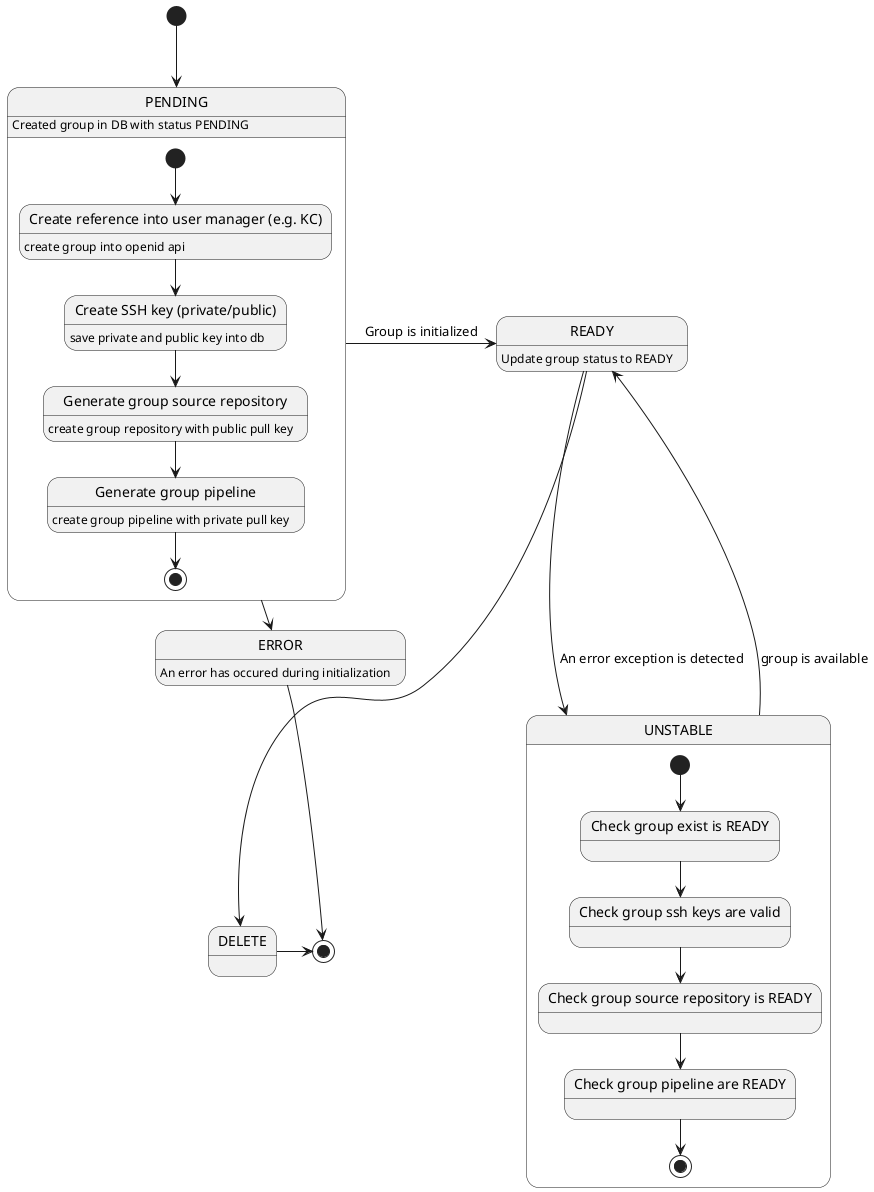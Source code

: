 @startuml
[*] --> PENDING
PENDING : Created group in DB with status PENDING
ERROR : An error has occured during initialization
state PENDING {
    state "Create reference into user manager (e.g. KC)" as createIntoUserManager : create group into openid api
    state "Create SSH key (private/public)" as generateSshKey : save private and public key into db
    state "Generate group source repository" as generateGroupSourceRepository : create group repository with public pull key
    state "Generate group pipeline" as generateGroupPipeline : create group pipeline with private pull key
    [*] --> createIntoUserManager
    createIntoUserManager --> generateSshKey
    generateSshKey --> generateGroupSourceRepository
    generateGroupSourceRepository --> generateGroupPipeline
    generateGroupPipeline --> [*]
}
ERROR -> [*]
PENDING -> READY : Group is initialized
PENDING -> ERROR
READY : Update group status to READY
READY --> UNSTABLE : An error exception is detected
state UNSTABLE {
    state "Check group exist is READY" as checkUserManager
    state "Check group ssh keys are valid" as checkSshKeyValidity
    state "Check group source repository is READY" as checkSourceRepository
    state "Check group pipeline are READY" as checkPipeline
    [*] --> checkUserManager
    checkUserManager --> checkSshKeyValidity
    checkSshKeyValidity --> checkSourceRepository
    checkSourceRepository --> checkPipeline
    checkPipeline --> [*]
}
UNSTABLE -> READY : group is available
READY --> DELETE
DELETE -> [*]

@enduml